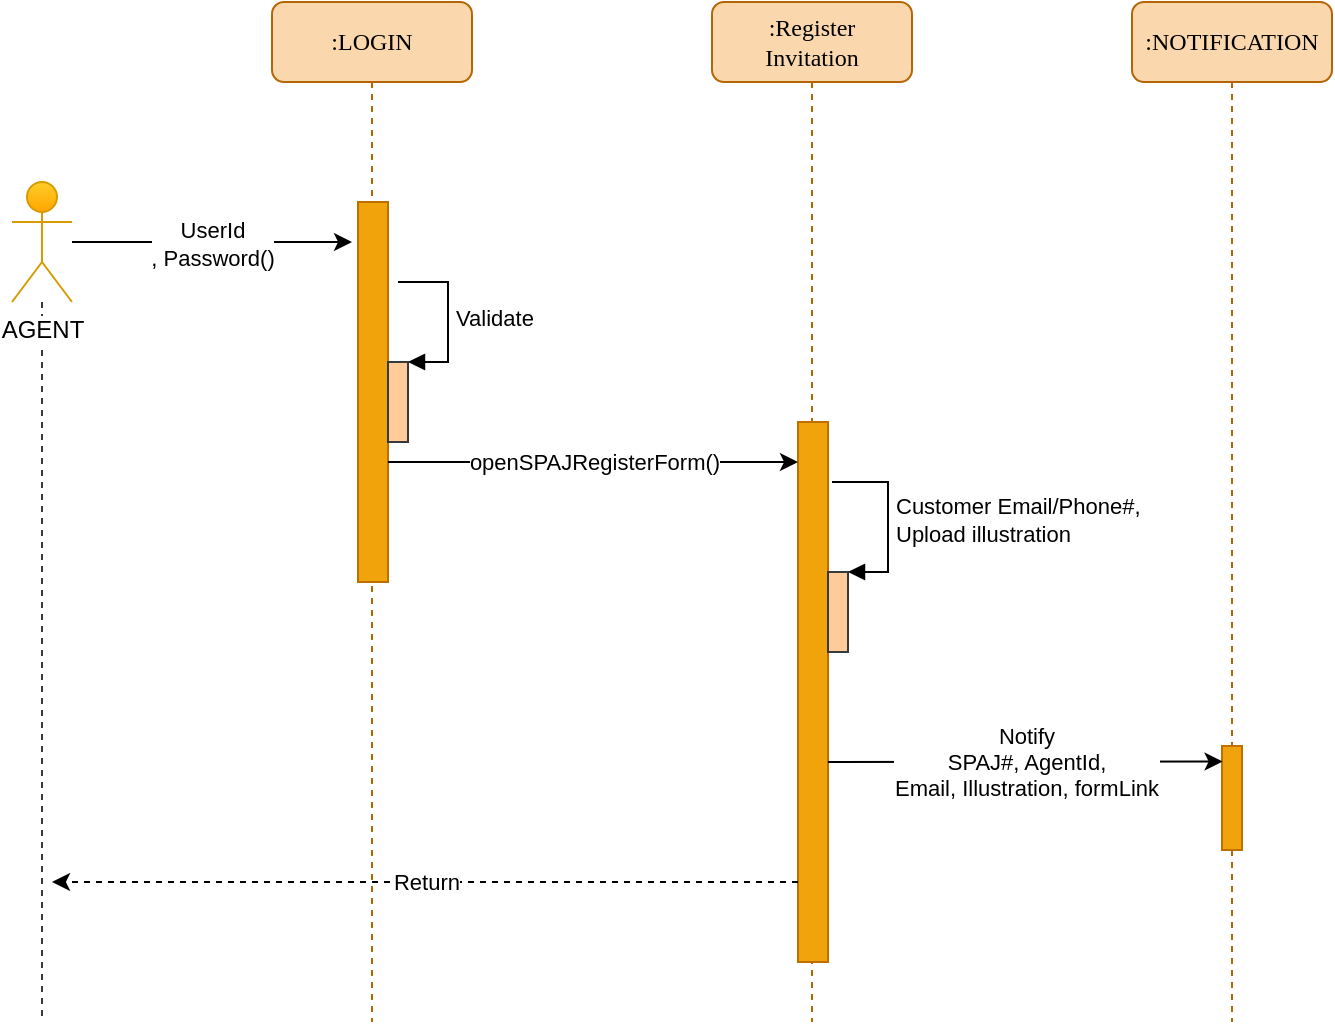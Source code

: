 <mxfile version="13.1.11" type="github" pages="5">
  <diagram name="REG_SPAJ" id="13e1069c-82ec-6db2-03f1-153e76fe0fe0">
    <mxGraphModel dx="782" dy="404" grid="1" gridSize="10" guides="1" tooltips="1" connect="1" arrows="1" fold="1" page="1" pageScale="1" pageWidth="1100" pageHeight="850" background="#ffffff" math="0" shadow="0">
      <root>
        <mxCell id="0" />
        <mxCell id="1" parent="0" />
        <mxCell id="7baba1c4bc27f4b0-2" value="&lt;div&gt;:Register&lt;/div&gt;&lt;div&gt;Invitation&lt;br&gt;&lt;/div&gt;" style="shape=umlLifeline;perimeter=lifelinePerimeter;whiteSpace=wrap;html=1;container=1;collapsible=0;recursiveResize=0;outlineConnect=0;rounded=1;shadow=0;comic=0;labelBackgroundColor=none;strokeWidth=1;fontFamily=Verdana;fontSize=12;align=center;fillColor=#fad7ac;strokeColor=#b46504;" parent="1" vertex="1">
          <mxGeometry x="480" y="100" width="100" height="510" as="geometry" />
        </mxCell>
        <mxCell id="p4iOBF_PORQU9EkBIIjE-11" value="" style="html=1;points=[];perimeter=orthogonalPerimeter;rounded=0;shadow=0;comic=0;labelBackgroundColor=none;strokeWidth=1;fontFamily=Verdana;fontSize=12;align=center;fillColor=#f0a30a;strokeColor=#BD7000;fontColor=#ffffff;" parent="7baba1c4bc27f4b0-2" vertex="1">
          <mxGeometry x="43" y="210" width="15" height="270" as="geometry" />
        </mxCell>
        <mxCell id="6RbhNzcq1OYKgwnGAaoQ-3" value="" style="html=1;points=[];perimeter=orthogonalPerimeter;fillColor=#ffcc99;strokeColor=#36393d;" parent="7baba1c4bc27f4b0-2" vertex="1">
          <mxGeometry x="58" y="285" width="10" height="40" as="geometry" />
        </mxCell>
        <mxCell id="6RbhNzcq1OYKgwnGAaoQ-4" value="&lt;div&gt;Customer Email/Phone#,&lt;/div&gt;&lt;div&gt;Upload illustration&lt;br&gt;&lt;/div&gt;" style="edgeStyle=orthogonalEdgeStyle;html=1;align=left;spacingLeft=2;endArrow=block;rounded=0;entryX=1;entryY=0;" parent="7baba1c4bc27f4b0-2" target="6RbhNzcq1OYKgwnGAaoQ-3" edge="1">
          <mxGeometry relative="1" as="geometry">
            <mxPoint x="60" y="240" as="sourcePoint" />
            <Array as="points">
              <mxPoint x="63" y="240" />
              <mxPoint x="88" y="240" />
              <mxPoint x="88" y="285" />
            </Array>
          </mxGeometry>
        </mxCell>
        <mxCell id="7baba1c4bc27f4b0-3" value=":NOTIFICATION" style="shape=umlLifeline;perimeter=lifelinePerimeter;whiteSpace=wrap;html=1;container=1;collapsible=0;recursiveResize=0;outlineConnect=0;rounded=1;shadow=0;comic=0;labelBackgroundColor=none;strokeWidth=1;fontFamily=Verdana;fontSize=12;align=center;fillColor=#fad7ac;strokeColor=#b46504;" parent="1" vertex="1">
          <mxGeometry x="690" y="100" width="100" height="510" as="geometry" />
        </mxCell>
        <mxCell id="p4iOBF_PORQU9EkBIIjE-16" value="" style="html=1;points=[];perimeter=orthogonalPerimeter;rounded=0;shadow=0;comic=0;labelBackgroundColor=none;strokeWidth=1;fontFamily=Verdana;fontSize=12;align=center;fillColor=#f0a30a;strokeColor=#BD7000;fontColor=#ffffff;" parent="7baba1c4bc27f4b0-3" vertex="1">
          <mxGeometry x="45" y="372" width="10" height="52" as="geometry" />
        </mxCell>
        <mxCell id="7baba1c4bc27f4b0-8" value=":LOGIN" style="shape=umlLifeline;perimeter=lifelinePerimeter;whiteSpace=wrap;html=1;container=1;collapsible=0;recursiveResize=0;outlineConnect=0;rounded=1;shadow=0;comic=0;labelBackgroundColor=none;strokeWidth=1;fontFamily=Verdana;fontSize=12;align=center;fillColor=#fad7ac;strokeColor=#b46504;" parent="1" vertex="1">
          <mxGeometry x="260" y="100" width="100" height="510" as="geometry" />
        </mxCell>
        <mxCell id="7baba1c4bc27f4b0-9" value="" style="html=1;points=[];perimeter=orthogonalPerimeter;rounded=0;shadow=0;comic=0;labelBackgroundColor=none;strokeWidth=1;fontFamily=Verdana;fontSize=12;align=center;fillColor=#f0a30a;strokeColor=#BD7000;fontColor=#ffffff;" parent="7baba1c4bc27f4b0-8" vertex="1">
          <mxGeometry x="43" y="100" width="15" height="190" as="geometry" />
        </mxCell>
        <mxCell id="6RbhNzcq1OYKgwnGAaoQ-5" value="" style="html=1;points=[];perimeter=orthogonalPerimeter;fillColor=#ffcc99;strokeColor=#36393d;" parent="7baba1c4bc27f4b0-8" vertex="1">
          <mxGeometry x="58" y="180" width="10" height="40" as="geometry" />
        </mxCell>
        <mxCell id="6RbhNzcq1OYKgwnGAaoQ-6" value="Validate" style="edgeStyle=orthogonalEdgeStyle;html=1;align=left;spacingLeft=2;endArrow=block;rounded=0;entryX=1;entryY=0;" parent="7baba1c4bc27f4b0-8" target="6RbhNzcq1OYKgwnGAaoQ-5" edge="1">
          <mxGeometry relative="1" as="geometry">
            <mxPoint x="63" y="140" as="sourcePoint" />
            <Array as="points">
              <mxPoint x="88" y="140" />
            </Array>
          </mxGeometry>
        </mxCell>
        <mxCell id="p4iOBF_PORQU9EkBIIjE-3" value="&lt;div&gt;UserId&lt;/div&gt;&lt;div&gt;, Password()&lt;/div&gt;" style="edgeStyle=orthogonalEdgeStyle;rounded=0;orthogonalLoop=1;jettySize=auto;html=1;" parent="1" source="p4iOBF_PORQU9EkBIIjE-1" edge="1">
          <mxGeometry relative="1" as="geometry">
            <mxPoint x="300" y="220" as="targetPoint" />
          </mxGeometry>
        </mxCell>
        <mxCell id="XKrE97l7b6FqeRw9MG-Z-1" style="edgeStyle=orthogonalEdgeStyle;rounded=0;orthogonalLoop=1;jettySize=auto;html=1;strokeColor=#36393d;endArrow=none;endFill=0;startArrow=none;startFill=0;dashed=1;fillColor=#ffcc99;" parent="1" source="p4iOBF_PORQU9EkBIIjE-1" edge="1">
          <mxGeometry relative="1" as="geometry">
            <mxPoint x="145" y="610" as="targetPoint" />
          </mxGeometry>
        </mxCell>
        <mxCell id="p4iOBF_PORQU9EkBIIjE-1" value="AGENT" style="shape=umlActor;verticalLabelPosition=bottom;labelBackgroundColor=#ffffff;verticalAlign=top;html=1;outlineConnect=0;fillColor=#ffcd28;strokeColor=#d79b00;gradientColor=#ffa500;" parent="1" vertex="1">
          <mxGeometry x="130" y="190" width="30" height="60" as="geometry" />
        </mxCell>
        <mxCell id="p4iOBF_PORQU9EkBIIjE-12" value="openSPAJRegisterForm()" style="edgeStyle=orthogonalEdgeStyle;rounded=0;orthogonalLoop=1;jettySize=auto;html=1;" parent="1" source="7baba1c4bc27f4b0-9" target="p4iOBF_PORQU9EkBIIjE-11" edge="1">
          <mxGeometry relative="1" as="geometry">
            <Array as="points">
              <mxPoint x="480" y="330" />
              <mxPoint x="480" y="330" />
            </Array>
          </mxGeometry>
        </mxCell>
        <mxCell id="p4iOBF_PORQU9EkBIIjE-17" value="&lt;div&gt;Notify&lt;/div&gt;&lt;div&gt;SPAJ#, AgentId, &lt;br&gt;&lt;/div&gt;&lt;div&gt;Email, Illustration, formLink&lt;br&gt;&lt;/div&gt;" style="edgeStyle=elbowEdgeStyle;rounded=0;orthogonalLoop=1;jettySize=auto;html=1;entryX=0.029;entryY=0.149;entryDx=0;entryDy=0;entryPerimeter=0;" parent="1" source="p4iOBF_PORQU9EkBIIjE-11" target="p4iOBF_PORQU9EkBIIjE-16" edge="1">
          <mxGeometry relative="1" as="geometry">
            <Array as="points">
              <mxPoint x="540" y="480" />
              <mxPoint x="560" y="480" />
            </Array>
          </mxGeometry>
        </mxCell>
        <mxCell id="XKrE97l7b6FqeRw9MG-Z-5" value="Return" style="edgeStyle=elbowEdgeStyle;rounded=0;orthogonalLoop=1;jettySize=auto;html=1;dashed=1;" parent="1" source="p4iOBF_PORQU9EkBIIjE-11" edge="1">
          <mxGeometry relative="1" as="geometry">
            <Array as="points">
              <mxPoint x="510" y="540" />
              <mxPoint x="540" y="480" />
              <mxPoint x="560" y="480" />
            </Array>
            <mxPoint x="538" y="480" as="sourcePoint" />
            <mxPoint x="150" y="540" as="targetPoint" />
          </mxGeometry>
        </mxCell>
      </root>
    </mxGraphModel>
  </diagram>
  <diagram name="FORM_FILL" id="ZUSo_tYz1-H3Pd76nH2e">
    <mxGraphModel dx="782" dy="404" grid="1" gridSize="10" guides="1" tooltips="1" connect="1" arrows="1" fold="1" page="1" pageScale="1" pageWidth="1100" pageHeight="850" background="#ffffff" math="0" shadow="0">
      <root>
        <mxCell id="34XvzV34zaWwnX6Qg1qv-0" />
        <mxCell id="34XvzV34zaWwnX6Qg1qv-1" parent="34XvzV34zaWwnX6Qg1qv-0" />
        <mxCell id="TpwDVJLlCeHOMeEjPjHi-5" value="Loop Identity" style="shape=umlFrame;whiteSpace=wrap;html=1;fillColor=#dae8fc;strokeColor=#6c8ebf;shadow=0;comic=0;swimlaneFillColor=#D5E8D4;" vertex="1" parent="34XvzV34zaWwnX6Qg1qv-1">
          <mxGeometry x="180" y="494" width="400" height="156" as="geometry" />
        </mxCell>
        <mxCell id="34XvzV34zaWwnX6Qg1qv-2" value="FILL SPAJ" style="shape=umlLifeline;perimeter=lifelinePerimeter;whiteSpace=wrap;html=1;container=1;collapsible=0;recursiveResize=0;outlineConnect=0;rounded=1;shadow=0;comic=0;labelBackgroundColor=none;strokeWidth=1;fontFamily=Verdana;fontSize=12;align=center;fillColor=#ffcc99;strokeColor=#36393d;" parent="34XvzV34zaWwnX6Qg1qv-1" vertex="1">
          <mxGeometry x="240" y="110" width="130" height="960" as="geometry" />
        </mxCell>
        <mxCell id="34XvzV34zaWwnX6Qg1qv-3" value="" style="html=1;points=[];perimeter=orthogonalPerimeter;rounded=0;shadow=0;comic=0;labelBackgroundColor=none;strokeWidth=1;fontFamily=Verdana;fontSize=12;align=center;fillColor=#f0a30a;strokeColor=#BD7000;fontColor=#ffffff;" parent="34XvzV34zaWwnX6Qg1qv-2" vertex="1">
          <mxGeometry x="57" y="55" width="15" height="875" as="geometry" />
        </mxCell>
        <mxCell id="Yct9ikVkDQhymuxmqOAk-6" value="" style="html=1;points=[];perimeter=orthogonalPerimeter;fillColor=#ffcc99;strokeColor=#36393d;" parent="34XvzV34zaWwnX6Qg1qv-2" vertex="1">
          <mxGeometry x="65" y="297" width="16" height="31" as="geometry" />
        </mxCell>
        <mxCell id="Yct9ikVkDQhymuxmqOAk-7" value="&lt;div&gt;FILL SPAJ FORM&lt;/div&gt;&lt;div&gt;&lt;br&gt;&lt;/div&gt;" style="edgeStyle=orthogonalEdgeStyle;html=1;align=left;spacingLeft=2;endArrow=block;rounded=0;entryX=1;entryY=0;" parent="34XvzV34zaWwnX6Qg1qv-2" target="Yct9ikVkDQhymuxmqOAk-6" edge="1">
          <mxGeometry relative="1" as="geometry">
            <mxPoint x="73" y="268" as="sourcePoint" />
            <Array as="points">
              <mxPoint x="73" y="268" />
              <mxPoint x="130" y="268" />
              <mxPoint x="130" y="297" />
            </Array>
          </mxGeometry>
        </mxCell>
        <mxCell id="P-fuDSxvps38Yb6KJF_F-21" value="Saving SPAJ" style="shape=umlFrame;whiteSpace=wrap;html=1;" parent="34XvzV34zaWwnX6Qg1qv-1" vertex="1">
          <mxGeometry x="130" y="453" width="480" height="517" as="geometry" />
        </mxCell>
        <mxCell id="P-fuDSxvps38Yb6KJF_F-0" value="SPAJ DATA" style="shape=umlLifeline;perimeter=lifelinePerimeter;whiteSpace=wrap;html=1;container=1;collapsible=0;recursiveResize=0;outlineConnect=0;rounded=1;shadow=0;comic=0;labelBackgroundColor=none;strokeWidth=1;fontFamily=Verdana;fontSize=12;align=center;fillColor=#ffcc99;strokeColor=#36393d;" parent="34XvzV34zaWwnX6Qg1qv-1" vertex="1">
          <mxGeometry x="440" y="110" width="166" height="950" as="geometry" />
        </mxCell>
        <mxCell id="P-fuDSxvps38Yb6KJF_F-1" value="" style="html=1;points=[];perimeter=orthogonalPerimeter;rounded=0;shadow=0;comic=0;labelBackgroundColor=none;strokeWidth=1;fontFamily=Verdana;fontSize=12;align=center;fillColor=#f0a30a;strokeColor=#BD7000;fontColor=#ffffff;" parent="P-fuDSxvps38Yb6KJF_F-0" vertex="1">
          <mxGeometry x="75.5" y="83" width="15" height="40" as="geometry" />
        </mxCell>
        <mxCell id="JrqKGCh1Ek70zQKyslGP-3" value="[ELSE SAVE DRAFT" style="text;html=1;strokeColor=none;fillColor=none;align=left;verticalAlign=middle;whiteSpace=wrap;rounded=0;" parent="P-fuDSxvps38Yb6KJF_F-0" vertex="1">
          <mxGeometry x="-126.5" y="690" width="149" height="20" as="geometry" />
        </mxCell>
        <mxCell id="JrqKGCh1Ek70zQKyslGP-5" value="Save SPAJ" style="edgeStyle=none;rounded=0;orthogonalLoop=1;jettySize=auto;html=1;startArrow=none;startFill=0;endArrow=classic;endFill=1;strokeColor=#000000;" parent="P-fuDSxvps38Yb6KJF_F-0" edge="1">
          <mxGeometry relative="1" as="geometry">
            <Array as="points" />
            <mxPoint x="-125.5" y="730" as="sourcePoint" />
            <mxPoint x="75.5" y="730" as="targetPoint" />
          </mxGeometry>
        </mxCell>
        <mxCell id="JrqKGCh1Ek70zQKyslGP-7" value="Return" style="edgeStyle=orthogonalEdgeStyle;rounded=0;orthogonalLoop=1;jettySize=auto;html=1;dashed=1;startArrow=none;startFill=0;endArrow=classic;endFill=1;strokeColor=#000000;" parent="P-fuDSxvps38Yb6KJF_F-0" edge="1">
          <mxGeometry relative="1" as="geometry">
            <mxPoint x="73.07" y="769.46" as="sourcePoint" />
            <mxPoint x="-132.5" y="769" as="targetPoint" />
            <Array as="points">
              <mxPoint x="22.07" y="769.46" />
            </Array>
          </mxGeometry>
        </mxCell>
        <mxCell id="JrqKGCh1Ek70zQKyslGP-4" value="" style="html=1;points=[];perimeter=orthogonalPerimeter;rounded=0;shadow=0;comic=0;labelBackgroundColor=none;strokeWidth=1;fontFamily=Verdana;fontSize=12;align=center;fillColor=#f0a30a;strokeColor=#BD7000;fontColor=#ffffff;" parent="P-fuDSxvps38Yb6KJF_F-0" vertex="1">
          <mxGeometry x="75.5" y="719" width="15" height="50" as="geometry" />
        </mxCell>
        <mxCell id="P-fuDSxvps38Yb6KJF_F-29" value="Save SPAJ" style="edgeStyle=none;rounded=0;orthogonalLoop=1;jettySize=auto;html=1;startArrow=none;startFill=0;endArrow=classic;endFill=1;strokeColor=#000000;" parent="P-fuDSxvps38Yb6KJF_F-0" edge="1">
          <mxGeometry relative="1" as="geometry">
            <Array as="points" />
            <mxPoint x="-125.5" y="487" as="sourcePoint" />
            <mxPoint x="75.5" y="487" as="targetPoint" />
          </mxGeometry>
        </mxCell>
        <mxCell id="JrqKGCh1Ek70zQKyslGP-1" value="Return" style="edgeStyle=orthogonalEdgeStyle;rounded=0;orthogonalLoop=1;jettySize=auto;html=1;dashed=1;startArrow=none;startFill=0;endArrow=classic;endFill=1;strokeColor=#000000;exitX=0.093;exitY=0.912;exitDx=0;exitDy=0;exitPerimeter=0;" parent="P-fuDSxvps38Yb6KJF_F-0" edge="1" source="P-fuDSxvps38Yb6KJF_F-28">
          <mxGeometry relative="1" as="geometry">
            <mxPoint x="73.07" y="521.46" as="sourcePoint" />
            <mxPoint x="-130" y="521" as="targetPoint" />
            <Array as="points">
              <mxPoint x="22" y="522" />
            </Array>
          </mxGeometry>
        </mxCell>
        <mxCell id="P-fuDSxvps38Yb6KJF_F-28" value="" style="html=1;points=[];perimeter=orthogonalPerimeter;rounded=0;shadow=0;comic=0;labelBackgroundColor=none;strokeWidth=1;fontFamily=Verdana;fontSize=12;align=center;fillColor=#f0a30a;strokeColor=#BD7000;fontColor=#ffffff;" parent="P-fuDSxvps38Yb6KJF_F-0" vertex="1">
          <mxGeometry x="75.5" y="476" width="15" height="50" as="geometry" />
        </mxCell>
        <mxCell id="Bu0KxiiGTXGdS0ix3F2p-6" value="Save Draft" style="edgeStyle=orthogonalEdgeStyle;html=1;align=left;spacingLeft=2;endArrow=block;rounded=0;" edge="1" parent="P-fuDSxvps38Yb6KJF_F-0" source="JrqKGCh1Ek70zQKyslGP-4" target="JrqKGCh1Ek70zQKyslGP-4">
          <mxGeometry relative="1" as="geometry">
            <mxPoint x="289" y="740" as="sourcePoint" />
            <Array as="points">
              <mxPoint x="110" y="730" />
              <mxPoint x="110" y="760" />
            </Array>
            <mxPoint x="289" y="760" as="targetPoint" />
          </mxGeometry>
        </mxCell>
        <mxCell id="34XvzV34zaWwnX6Qg1qv-10" value="openFormLink()" style="edgeStyle=orthogonalEdgeStyle;rounded=0;orthogonalLoop=1;jettySize=auto;html=1;exitX=1.1;exitY=0.042;exitDx=0;exitDy=0;exitPerimeter=0;" parent="34XvzV34zaWwnX6Qg1qv-1" edge="1">
          <mxGeometry relative="1" as="geometry">
            <mxPoint x="300" y="173" as="targetPoint" />
            <mxPoint x="70.0" y="184.5" as="sourcePoint" />
            <Array as="points">
              <mxPoint x="70" y="173" />
            </Array>
          </mxGeometry>
        </mxCell>
        <mxCell id="__p8f2sT7H5Wwx9RNx_r-0" value="Customer" style="shape=umlLifeline;participant=umlActor;perimeter=lifelinePerimeter;whiteSpace=wrap;html=1;container=1;collapsible=0;recursiveResize=0;verticalAlign=top;spacingTop=36;labelBackgroundColor=#ffffff;outlineConnect=0;fillColor=#ffcd28;strokeColor=#d79b00;gradientColor=#ffa500;" parent="34XvzV34zaWwnX6Qg1qv-1" vertex="1">
          <mxGeometry x="37" y="160" width="30" height="900" as="geometry" />
        </mxCell>
        <mxCell id="K-Zi6zfFVvJOgH8rUau1-10" value="NOTIFICATION" style="shape=umlLifeline;perimeter=lifelinePerimeter;whiteSpace=wrap;html=1;container=1;collapsible=0;recursiveResize=0;outlineConnect=0;rounded=1;shadow=0;comic=0;labelBackgroundColor=none;strokeWidth=1;fontFamily=Verdana;fontSize=12;align=center;fillColor=#ffcc99;strokeColor=#36393d;" parent="34XvzV34zaWwnX6Qg1qv-1" vertex="1">
          <mxGeometry x="660" y="109" width="100" height="951" as="geometry" />
        </mxCell>
        <mxCell id="K-Zi6zfFVvJOgH8rUau1-28" value="" style="html=1;points=[];perimeter=orthogonalPerimeter;rounded=0;shadow=0;comic=0;labelBackgroundColor=none;strokeWidth=1;fontFamily=Verdana;fontSize=12;align=center;fillColor=#f0a30a;strokeColor=#BD7000;fontColor=#ffffff;" parent="K-Zi6zfFVvJOgH8rUau1-10" vertex="1">
          <mxGeometry x="42.5" y="620" width="15" height="49" as="geometry" />
        </mxCell>
        <mxCell id="JrqKGCh1Ek70zQKyslGP-9" value="" style="html=1;points=[];perimeter=orthogonalPerimeter;rounded=0;shadow=0;comic=0;labelBackgroundColor=none;strokeWidth=1;fontFamily=Verdana;fontSize=12;align=center;fillColor=#f0a30a;strokeColor=#BD7000;fontColor=#ffffff;" parent="K-Zi6zfFVvJOgH8rUau1-10" vertex="1">
          <mxGeometry x="42.5" y="801" width="15" height="39" as="geometry" />
        </mxCell>
        <mxCell id="cqkEMLhygJxoxr0-Wib4-16" value="" style="html=1;points=[];perimeter=orthogonalPerimeter;rounded=0;shadow=0;comic=0;labelBackgroundColor=none;strokeWidth=1;fontFamily=Verdana;fontSize=12;align=center;fillColor=#f0a30a;strokeColor=#BD7000;fontColor=#ffffff;" vertex="1" parent="K-Zi6zfFVvJOgH8rUau1-10">
          <mxGeometry x="42.5" y="488" width="15" height="32" as="geometry" />
        </mxCell>
        <mxCell id="P-fuDSxvps38Yb6KJF_F-5" value="getExistingData()" style="edgeStyle=orthogonalEdgeStyle;rounded=0;orthogonalLoop=1;jettySize=auto;html=1;exitX=1.1;exitY=0.042;exitDx=0;exitDy=0;exitPerimeter=0;" parent="34XvzV34zaWwnX6Qg1qv-1" edge="1">
          <mxGeometry relative="1" as="geometry">
            <mxPoint x="510" y="193" as="targetPoint" />
            <mxPoint x="310" y="193.16" as="sourcePoint" />
            <Array as="points">
              <mxPoint x="310" y="193" />
            </Array>
          </mxGeometry>
        </mxCell>
        <mxCell id="P-fuDSxvps38Yb6KJF_F-6" value="existing data" style="edgeStyle=orthogonalEdgeStyle;rounded=0;orthogonalLoop=1;jettySize=auto;html=1;dashed=1;startArrow=none;startFill=0;endArrow=classic;endFill=1;strokeColor=#000000;exitX=-0.056;exitY=0.861;exitDx=0;exitDy=0;exitPerimeter=0;" parent="34XvzV34zaWwnX6Qg1qv-1" edge="1" source="P-fuDSxvps38Yb6KJF_F-1">
          <mxGeometry relative="1" as="geometry">
            <mxPoint x="510" y="228" as="sourcePoint" />
            <mxPoint x="303" y="228" as="targetPoint" />
            <Array as="points">
              <mxPoint x="521" y="227" />
            </Array>
          </mxGeometry>
        </mxCell>
        <mxCell id="P-fuDSxvps38Yb6KJF_F-13" value="alt" style="shape=umlFrame;whiteSpace=wrap;html=1;" parent="34XvzV34zaWwnX6Qg1qv-1" vertex="1">
          <mxGeometry x="266" y="243" width="300" height="120" as="geometry" />
        </mxCell>
        <mxCell id="P-fuDSxvps38Yb6KJF_F-18" value="" style="html=1;points=[];perimeter=orthogonalPerimeter;fillColor=#ffcc99;strokeColor=#36393d;" parent="34XvzV34zaWwnX6Qg1qv-1" vertex="1">
          <mxGeometry x="300" y="318" width="16" height="34" as="geometry" />
        </mxCell>
        <mxCell id="P-fuDSxvps38Yb6KJF_F-19" value="&lt;div&gt;FILL FORM&lt;/div&gt;&lt;div&gt;Wiith Existing Data&lt;br&gt;&lt;/div&gt;" style="edgeStyle=orthogonalEdgeStyle;html=1;align=left;spacingLeft=2;endArrow=block;rounded=0;entryX=1;entryY=0;" parent="34XvzV34zaWwnX6Qg1qv-1" target="P-fuDSxvps38Yb6KJF_F-18" edge="1">
          <mxGeometry relative="1" as="geometry">
            <mxPoint x="308" y="288" as="sourcePoint" />
            <Array as="points">
              <mxPoint x="308" y="288" />
              <mxPoint x="365" y="288" />
              <mxPoint x="365" y="318" />
            </Array>
          </mxGeometry>
        </mxCell>
        <mxCell id="P-fuDSxvps38Yb6KJF_F-22" value="[ExistingData != null]" style="text;html=1;strokeColor=none;fillColor=none;align=left;verticalAlign=middle;whiteSpace=wrap;rounded=0;" parent="34XvzV34zaWwnX6Qg1qv-1" vertex="1">
          <mxGeometry x="338" y="255" width="149" height="20" as="geometry" />
        </mxCell>
        <mxCell id="P-fuDSxvps38Yb6KJF_F-31" value="" style="html=1;points=[];perimeter=orthogonalPerimeter;fillColor=#ffcc99;strokeColor=#36393d;" parent="34XvzV34zaWwnX6Qg1qv-1" vertex="1">
          <mxGeometry x="305" y="407" width="16" height="31" as="geometry" />
        </mxCell>
        <mxCell id="P-fuDSxvps38Yb6KJF_F-32" value="&lt;div&gt;FILL SPAJ FORM&lt;/div&gt;&lt;div&gt;&lt;br&gt;&lt;/div&gt;" style="edgeStyle=orthogonalEdgeStyle;html=1;align=left;spacingLeft=2;endArrow=block;rounded=0;entryX=1;entryY=0;" parent="34XvzV34zaWwnX6Qg1qv-1" target="P-fuDSxvps38Yb6KJF_F-31" edge="1">
          <mxGeometry relative="1" as="geometry">
            <mxPoint x="313" y="378" as="sourcePoint" />
            <Array as="points">
              <mxPoint x="313" y="378" />
              <mxPoint x="370" y="378" />
              <mxPoint x="370" y="407" />
            </Array>
          </mxGeometry>
        </mxCell>
        <mxCell id="P-fuDSxvps38Yb6KJF_F-33" value="" style="html=1;points=[];perimeter=orthogonalPerimeter;fillColor=#ffcc99;strokeColor=#36393d;" parent="34XvzV34zaWwnX6Qg1qv-1" vertex="1">
          <mxGeometry x="305" y="703" width="16" height="42" as="geometry" />
        </mxCell>
        <mxCell id="P-fuDSxvps38Yb6KJF_F-34" value="Generate VA" style="edgeStyle=orthogonalEdgeStyle;html=1;align=left;spacingLeft=2;endArrow=block;rounded=0;entryX=0.961;entryY=0.107;entryDx=0;entryDy=0;entryPerimeter=0;" parent="34XvzV34zaWwnX6Qg1qv-1" target="P-fuDSxvps38Yb6KJF_F-33" edge="1">
          <mxGeometry relative="1" as="geometry">
            <mxPoint x="313" y="679" as="sourcePoint" />
            <Array as="points">
              <mxPoint x="370" y="679" />
              <mxPoint x="370" y="708" />
            </Array>
          </mxGeometry>
        </mxCell>
        <mxCell id="JrqKGCh1Ek70zQKyslGP-0" value="Notify VA" style="edgeStyle=none;rounded=0;orthogonalLoop=1;jettySize=auto;html=1;startArrow=none;startFill=0;endArrow=classic;endFill=1;strokeColor=#000000;entryX=-0.033;entryY=0;entryDx=0;entryDy=0;entryPerimeter=0;" parent="34XvzV34zaWwnX6Qg1qv-1" edge="1">
          <mxGeometry relative="1" as="geometry">
            <Array as="points" />
            <mxPoint x="321" y="737" as="sourcePoint" />
            <mxPoint x="702.005" y="737" as="targetPoint" />
          </mxGeometry>
        </mxCell>
        <mxCell id="P-fuDSxvps38Yb6KJF_F-17" value="[Save &amp;amp; Submit]" style="text;html=1;strokeColor=none;fillColor=none;align=left;verticalAlign=middle;whiteSpace=wrap;rounded=0;" parent="34XvzV34zaWwnX6Qg1qv-1" vertex="1">
          <mxGeometry x="315" y="463" width="159" height="20" as="geometry" />
        </mxCell>
        <mxCell id="JrqKGCh1Ek70zQKyslGP-2" value="Return" style="edgeStyle=orthogonalEdgeStyle;rounded=0;orthogonalLoop=1;jettySize=auto;html=1;dashed=1;startArrow=none;startFill=0;endArrow=classic;endFill=1;strokeColor=#000000;" parent="34XvzV34zaWwnX6Qg1qv-1" edge="1">
          <mxGeometry relative="1" as="geometry">
            <mxPoint x="705.57" y="769.46" as="sourcePoint" />
            <mxPoint x="310" y="770" as="targetPoint" />
            <Array as="points">
              <mxPoint x="310" y="770" />
            </Array>
          </mxGeometry>
        </mxCell>
        <mxCell id="JrqKGCh1Ek70zQKyslGP-8" value="Notify Form Link" style="edgeStyle=none;rounded=0;orthogonalLoop=1;jettySize=auto;html=1;startArrow=none;startFill=0;endArrow=classic;endFill=1;strokeColor=#000000;entryX=-0.033;entryY=0;entryDx=0;entryDy=0;entryPerimeter=0;" parent="34XvzV34zaWwnX6Qg1qv-1" target="JrqKGCh1Ek70zQKyslGP-9" edge="1">
          <mxGeometry relative="1" as="geometry">
            <Array as="points" />
            <mxPoint x="310" y="910" as="sourcePoint" />
            <mxPoint x="701.5" y="950" as="targetPoint" />
          </mxGeometry>
        </mxCell>
        <mxCell id="JrqKGCh1Ek70zQKyslGP-10" value="Return" style="edgeStyle=orthogonalEdgeStyle;rounded=0;orthogonalLoop=1;jettySize=auto;html=1;dashed=1;startArrow=none;startFill=0;endArrow=classic;endFill=1;strokeColor=#000000;entryX=0.147;entryY=0.501;entryDx=0;entryDy=0;entryPerimeter=0;" parent="34XvzV34zaWwnX6Qg1qv-1" edge="1">
          <mxGeometry relative="1" as="geometry">
            <mxPoint x="700.47" y="944.06" as="sourcePoint" />
            <mxPoint x="305.0" y="944.0" as="targetPoint" />
            <Array as="points">
              <mxPoint x="410" y="944" />
              <mxPoint x="410" y="944" />
            </Array>
          </mxGeometry>
        </mxCell>
        <mxCell id="JrqKGCh1Ek70zQKyslGP-11" value="Return" style="edgeStyle=orthogonalEdgeStyle;rounded=0;orthogonalLoop=1;jettySize=auto;html=1;dashed=1;startArrow=none;startFill=0;endArrow=classic;endFill=1;strokeColor=#000000;" parent="34XvzV34zaWwnX6Qg1qv-1" edge="1">
          <mxGeometry relative="1" as="geometry">
            <mxPoint x="300.0" y="1008.06" as="sourcePoint" />
            <mxPoint x="45.0" y="1008" as="targetPoint" />
            <Array as="points">
              <mxPoint x="125" y="1008" />
              <mxPoint x="125" y="1008" />
            </Array>
          </mxGeometry>
        </mxCell>
        <mxCell id="cqkEMLhygJxoxr0-Wib4-2" value="DIGITAL IDENTITY" style="shape=umlLifeline;perimeter=lifelinePerimeter;whiteSpace=wrap;html=1;container=1;collapsible=0;recursiveResize=0;outlineConnect=0;rounded=1;shadow=0;comic=0;labelBackgroundColor=none;strokeWidth=1;fontFamily=Verdana;fontSize=12;align=center;fillColor=#ffcc99;strokeColor=#36393d;" vertex="1" parent="34XvzV34zaWwnX6Qg1qv-1">
          <mxGeometry x="830" y="110" width="100" height="951" as="geometry" />
        </mxCell>
        <mxCell id="cqkEMLhygJxoxr0-Wib4-5" value="" style="html=1;points=[];perimeter=orthogonalPerimeter;rounded=0;shadow=0;comic=0;labelBackgroundColor=none;strokeWidth=1;fontFamily=Verdana;fontSize=12;align=center;fillColor=#f0a30a;strokeColor=#BD7000;fontColor=#ffffff;" vertex="1" parent="cqkEMLhygJxoxr0-Wib4-2">
          <mxGeometry x="42.5" y="410" width="15" height="40" as="geometry" />
        </mxCell>
        <mxCell id="cqkEMLhygJxoxr0-Wib4-6" value="Validating Digital Identity" style="edgeStyle=orthogonalEdgeStyle;html=1;align=left;spacingLeft=2;endArrow=block;rounded=0;" edge="1" parent="34XvzV34zaWwnX6Qg1qv-1">
          <mxGeometry relative="1" as="geometry">
            <mxPoint x="888" y="524" as="sourcePoint" />
            <Array as="points">
              <mxPoint x="910" y="524" />
              <mxPoint x="910" y="550" />
              <mxPoint x="888" y="550" />
            </Array>
            <mxPoint x="888" y="550" as="targetPoint" />
          </mxGeometry>
        </mxCell>
        <mxCell id="cqkEMLhygJxoxr0-Wib4-1" value="Register/Validating Digital Identity" style="edgeStyle=none;rounded=0;orthogonalLoop=1;jettySize=auto;html=1;startArrow=none;startFill=0;endArrow=classic;endFill=1;strokeColor=#000000;" edge="1" parent="34XvzV34zaWwnX6Qg1qv-1" target="cqkEMLhygJxoxr0-Wib4-2">
          <mxGeometry relative="1" as="geometry">
            <Array as="points" />
            <mxPoint x="312" y="520" as="sourcePoint" />
            <mxPoint x="513" y="520" as="targetPoint" />
          </mxGeometry>
        </mxCell>
        <mxCell id="cqkEMLhygJxoxr0-Wib4-13" value="Registered and Validated" style="edgeStyle=none;rounded=0;orthogonalLoop=1;jettySize=auto;html=1;startArrow=none;startFill=0;endArrow=classic;endFill=1;strokeColor=#000000;dashed=1;" edge="1" parent="34XvzV34zaWwnX6Qg1qv-1" target="34XvzV34zaWwnX6Qg1qv-3">
          <mxGeometry relative="1" as="geometry">
            <Array as="points" />
            <mxPoint x="873" y="552" as="sourcePoint" />
            <mxPoint x="433" y="552" as="targetPoint" />
          </mxGeometry>
        </mxCell>
        <mxCell id="cqkEMLhygJxoxr0-Wib4-17" value="&lt;div&gt;Notify Next Identity &lt;br&gt;&lt;/div&gt;&lt;div&gt;Validation&lt;/div&gt;" style="edgeStyle=orthogonalEdgeStyle;rounded=0;jumpStyle=none;orthogonalLoop=1;jettySize=auto;html=1;" edge="1" parent="34XvzV34zaWwnX6Qg1qv-1" source="P-fuDSxvps38Yb6KJF_F-28">
          <mxGeometry relative="1" as="geometry">
            <mxPoint x="702" y="600" as="targetPoint" />
            <Array as="points">
              <mxPoint x="702" y="600" />
            </Array>
          </mxGeometry>
        </mxCell>
        <mxCell id="cqkEMLhygJxoxr0-Wib4-18" value="return" style="edgeStyle=orthogonalEdgeStyle;rounded=0;jumpStyle=none;orthogonalLoop=1;jettySize=auto;html=1;exitX=0.033;exitY=0.691;exitDx=0;exitDy=0;exitPerimeter=0;dashed=1;" edge="1" parent="34XvzV34zaWwnX6Qg1qv-1">
          <mxGeometry relative="1" as="geometry">
            <mxPoint x="702.995" y="623.112" as="sourcePoint" />
            <mxPoint x="533" y="624" as="targetPoint" />
            <Array as="points">
              <mxPoint x="700" y="623" />
            </Array>
          </mxGeometry>
        </mxCell>
        <mxCell id="Bu0KxiiGTXGdS0ix3F2p-0" value="&lt;div&gt;Notify by Email/&lt;/div&gt;&lt;div&gt;WA&lt;br&gt;&lt;/div&gt;" style="edgeStyle=orthogonalEdgeStyle;html=1;align=left;spacingLeft=2;endArrow=block;rounded=0;" edge="1" parent="34XvzV34zaWwnX6Qg1qv-1">
          <mxGeometry relative="1" as="geometry">
            <mxPoint x="720" y="740" as="sourcePoint" />
            <Array as="points">
              <mxPoint x="740" y="740" />
              <mxPoint x="740" y="760" />
            </Array>
            <mxPoint x="720" y="760" as="targetPoint" />
          </mxGeometry>
        </mxCell>
        <mxCell id="Bu0KxiiGTXGdS0ix3F2p-1" value="&lt;div&gt;Notify by Email/&lt;/div&gt;&lt;div&gt;WA&lt;br&gt;&lt;/div&gt;" style="edgeStyle=orthogonalEdgeStyle;html=1;align=left;spacingLeft=2;endArrow=block;rounded=0;" edge="1" parent="34XvzV34zaWwnX6Qg1qv-1">
          <mxGeometry relative="1" as="geometry">
            <mxPoint x="720" y="600" as="sourcePoint" />
            <Array as="points">
              <mxPoint x="740" y="600" />
              <mxPoint x="740" y="620" />
            </Array>
            <mxPoint x="720" y="620" as="targetPoint" />
          </mxGeometry>
        </mxCell>
        <mxCell id="Bu0KxiiGTXGdS0ix3F2p-4" value="&lt;div&gt;Notify by Email/&lt;/div&gt;&lt;div&gt;WA&lt;br&gt;&lt;/div&gt;" style="edgeStyle=orthogonalEdgeStyle;html=1;align=left;spacingLeft=2;endArrow=block;rounded=0;" edge="1" parent="34XvzV34zaWwnX6Qg1qv-1">
          <mxGeometry relative="1" as="geometry">
            <mxPoint x="719" y="920" as="sourcePoint" />
            <Array as="points">
              <mxPoint x="739" y="920" />
              <mxPoint x="739" y="940" />
            </Array>
            <mxPoint x="719" y="940" as="targetPoint" />
          </mxGeometry>
        </mxCell>
        <mxCell id="Bu0KxiiGTXGdS0ix3F2p-5" value="Load Data" style="edgeStyle=orthogonalEdgeStyle;html=1;align=left;spacingLeft=2;endArrow=block;rounded=0;entryX=1.222;entryY=0.688;entryDx=0;entryDy=0;entryPerimeter=0;" edge="1" parent="34XvzV34zaWwnX6Qg1qv-1" target="P-fuDSxvps38Yb6KJF_F-1">
          <mxGeometry relative="1" as="geometry">
            <mxPoint x="530" y="200" as="sourcePoint" />
            <Array as="points">
              <mxPoint x="560" y="200" />
              <mxPoint x="560" y="221" />
              <mxPoint x="534" y="221" />
            </Array>
            <mxPoint x="538" y="230.0" as="targetPoint" />
          </mxGeometry>
        </mxCell>
      </root>
    </mxGraphModel>
  </diagram>
  <diagram name="FORGOT_FORM_FILL_DRAFT" id="LPV-xi6fbyoAkEOt5cOo">
    <mxGraphModel dx="782" dy="404" grid="1" gridSize="10" guides="1" tooltips="1" connect="1" arrows="1" fold="1" page="1" pageScale="1" pageWidth="1100" pageHeight="850" background="#ffffff" math="0" shadow="0">
      <root>
        <mxCell id="8WxrCFCYr_adakvAWYX0-0" />
        <mxCell id="8WxrCFCYr_adakvAWYX0-1" parent="8WxrCFCYr_adakvAWYX0-0" />
        <mxCell id="8WxrCFCYr_adakvAWYX0-2" value="SPAJ DRAFT MODULE" style="shape=umlLifeline;perimeter=lifelinePerimeter;whiteSpace=wrap;html=1;container=1;collapsible=0;recursiveResize=0;outlineConnect=0;rounded=1;shadow=0;comic=0;labelBackgroundColor=none;strokeWidth=1;fontFamily=Verdana;fontSize=12;align=center;fillColor=#ffcc99;strokeColor=#36393d;" parent="8WxrCFCYr_adakvAWYX0-1" vertex="1">
          <mxGeometry x="240" y="110" width="130" height="470" as="geometry" />
        </mxCell>
        <mxCell id="8WxrCFCYr_adakvAWYX0-3" value="" style="html=1;points=[];perimeter=orthogonalPerimeter;rounded=0;shadow=0;comic=0;labelBackgroundColor=none;strokeWidth=1;fontFamily=Verdana;fontSize=12;align=center;fillColor=#f0a30a;strokeColor=#BD7000;fontColor=#ffffff;" parent="8WxrCFCYr_adakvAWYX0-2" vertex="1">
          <mxGeometry x="57" y="102" width="15" height="328" as="geometry" />
        </mxCell>
        <mxCell id="8WxrCFCYr_adakvAWYX0-4" value="" style="html=1;points=[];perimeter=orthogonalPerimeter;fillColor=#ffcc99;strokeColor=#36393d;" parent="8WxrCFCYr_adakvAWYX0-2" vertex="1">
          <mxGeometry x="65" y="180" width="16" height="50" as="geometry" />
        </mxCell>
        <mxCell id="8WxrCFCYr_adakvAWYX0-5" value="INPUT EMAIL/PHONE" style="edgeStyle=orthogonalEdgeStyle;html=1;align=left;spacingLeft=2;endArrow=block;rounded=0;entryX=1;entryY=0;" parent="8WxrCFCYr_adakvAWYX0-2" target="8WxrCFCYr_adakvAWYX0-4" edge="1">
          <mxGeometry relative="1" as="geometry">
            <mxPoint x="73" y="130" as="sourcePoint" />
            <Array as="points">
              <mxPoint x="130" y="130" />
              <mxPoint x="130" y="180" />
            </Array>
          </mxGeometry>
        </mxCell>
        <mxCell id="8WxrCFCYr_adakvAWYX0-6" value="" style="html=1;points=[];perimeter=orthogonalPerimeter;rounded=0;shadow=0;comic=0;labelBackgroundColor=none;strokeWidth=1;fontFamily=Verdana;fontSize=12;align=center;fillColor=#ffcc99;strokeColor=#36393d;" parent="8WxrCFCYr_adakvAWYX0-2" vertex="1">
          <mxGeometry x="65" y="275" width="15" height="70" as="geometry" />
        </mxCell>
        <mxCell id="8WxrCFCYr_adakvAWYX0-7" value="request Forgot Link" style="edgeStyle=orthogonalEdgeStyle;rounded=0;orthogonalLoop=1;jettySize=auto;html=1;exitX=1.1;exitY=0.042;exitDx=0;exitDy=0;exitPerimeter=0;" parent="8WxrCFCYr_adakvAWYX0-1" source="8WxrCFCYr_adakvAWYX0-8" edge="1">
          <mxGeometry relative="1" as="geometry">
            <mxPoint x="300" y="220" as="targetPoint" />
            <mxPoint x="70" y="234.941" as="sourcePoint" />
            <Array as="points">
              <mxPoint x="70" y="220" />
            </Array>
          </mxGeometry>
        </mxCell>
        <mxCell id="8WxrCFCYr_adakvAWYX0-8" value="Customer" style="shape=umlLifeline;participant=umlActor;perimeter=lifelinePerimeter;whiteSpace=wrap;html=1;container=1;collapsible=0;recursiveResize=0;verticalAlign=top;spacingTop=36;labelBackgroundColor=#ffffff;outlineConnect=0;fillColor=#ffcd28;strokeColor=#d79b00;gradientColor=#ffa500;" parent="8WxrCFCYr_adakvAWYX0-1" vertex="1">
          <mxGeometry x="37" y="200" width="30" height="380" as="geometry" />
        </mxCell>
        <mxCell id="8WxrCFCYr_adakvAWYX0-9" value="Return" style="edgeStyle=orthogonalEdgeStyle;rounded=0;orthogonalLoop=1;jettySize=auto;html=1;dashed=1;startArrow=none;startFill=0;endArrow=classic;endFill=1;strokeColor=#000000;" parent="8WxrCFCYr_adakvAWYX0-1" edge="1">
          <mxGeometry relative="1" as="geometry">
            <mxPoint x="295.93" y="530" as="sourcePoint" />
            <mxPoint x="50" y="530" as="targetPoint" />
            <Array as="points">
              <mxPoint x="295.93" y="530" />
              <mxPoint x="295.93" y="530" />
            </Array>
          </mxGeometry>
        </mxCell>
        <mxCell id="8WxrCFCYr_adakvAWYX0-10" value="NOTIFICATION" style="shape=umlLifeline;perimeter=lifelinePerimeter;whiteSpace=wrap;html=1;container=1;collapsible=0;recursiveResize=0;outlineConnect=0;rounded=1;shadow=0;comic=0;labelBackgroundColor=none;strokeWidth=1;fontFamily=Verdana;fontSize=12;align=center;fillColor=#ffcc99;strokeColor=#36393d;" parent="8WxrCFCYr_adakvAWYX0-1" vertex="1">
          <mxGeometry x="500" y="110" width="100" height="470" as="geometry" />
        </mxCell>
        <mxCell id="8WxrCFCYr_adakvAWYX0-11" value="" style="html=1;points=[];perimeter=orthogonalPerimeter;rounded=0;shadow=0;comic=0;labelBackgroundColor=none;strokeWidth=1;fontFamily=Verdana;fontSize=12;align=center;fillColor=#ffcc99;strokeColor=#36393d;" parent="8WxrCFCYr_adakvAWYX0-10" vertex="1">
          <mxGeometry x="42.5" y="340" width="15" height="70" as="geometry" />
        </mxCell>
        <mxCell id="8WxrCFCYr_adakvAWYX0-12" value="VALIDATE INPUT" style="edgeStyle=orthogonalEdgeStyle;html=1;align=left;spacingLeft=2;endArrow=block;rounded=0;entryX=1;entryY=0;" parent="8WxrCFCYr_adakvAWYX0-1" edge="1">
          <mxGeometry x="-0.289" y="-20" relative="1" as="geometry">
            <mxPoint x="320" y="371" as="sourcePoint" />
            <Array as="points">
              <mxPoint x="373" y="371" />
              <mxPoint x="373" y="421" />
            </Array>
            <mxPoint x="327" y="421.0" as="targetPoint" />
            <mxPoint x="27" y="19" as="offset" />
          </mxGeometry>
        </mxCell>
        <mxCell id="8WxrCFCYr_adakvAWYX0-13" value="&lt;div&gt;Notify FORM LINK&lt;/div&gt;&lt;div&gt;By Email/SMS&lt;br&gt;&lt;/div&gt;" style="edgeStyle=none;rounded=0;orthogonalLoop=1;jettySize=auto;html=1;startArrow=none;startFill=0;endArrow=classic;endFill=1;strokeColor=#000000;" parent="8WxrCFCYr_adakvAWYX0-1" source="8WxrCFCYr_adakvAWYX0-6" target="8WxrCFCYr_adakvAWYX0-11" edge="1">
          <mxGeometry relative="1" as="geometry">
            <Array as="points" />
          </mxGeometry>
        </mxCell>
        <mxCell id="8WxrCFCYr_adakvAWYX0-14" value="Return" style="edgeStyle=orthogonalEdgeStyle;rounded=0;orthogonalLoop=1;jettySize=auto;html=1;dashed=1;startArrow=none;startFill=0;endArrow=classic;endFill=1;strokeColor=#000000;entryX=1.162;entryY=0.903;entryDx=0;entryDy=0;entryPerimeter=0;" parent="8WxrCFCYr_adakvAWYX0-1" target="8WxrCFCYr_adakvAWYX0-3" edge="1">
          <mxGeometry relative="1" as="geometry">
            <mxPoint x="538.93" y="508.57" as="sourcePoint" />
            <mxPoint x="390" y="640" as="targetPoint" />
            <Array as="points">
              <mxPoint x="370" y="508" />
              <mxPoint x="370" y="508" />
            </Array>
          </mxGeometry>
        </mxCell>
      </root>
    </mxGraphModel>
  </diagram>
  <diagram name="SETTLED" id="CGU4u6baA6YrpRW7Qw8i">
    <mxGraphModel dx="782" dy="404" grid="1" gridSize="10" guides="1" tooltips="1" connect="1" arrows="1" fold="1" page="1" pageScale="1" pageWidth="1100" pageHeight="850" background="#ffffff" math="0" shadow="0">
      <root>
        <mxCell id="JUBmWmNNmW1XvR-8y3h7-0" />
        <mxCell id="JUBmWmNNmW1XvR-8y3h7-1" parent="JUBmWmNNmW1XvR-8y3h7-0" />
        <mxCell id="JUBmWmNNmW1XvR-8y3h7-2" value="&lt;div&gt;PAYMENT&lt;/div&gt;&lt;div&gt;SERVICE&lt;br&gt;&lt;/div&gt;" style="shape=umlLifeline;perimeter=lifelinePerimeter;whiteSpace=wrap;html=1;container=1;collapsible=0;recursiveResize=0;outlineConnect=0;rounded=1;shadow=0;comic=0;labelBackgroundColor=none;strokeWidth=1;fontFamily=Verdana;fontSize=12;align=center;fillColor=#ffcc99;strokeColor=#36393d;" parent="JUBmWmNNmW1XvR-8y3h7-1" vertex="1">
          <mxGeometry x="240" y="110" width="130" height="480" as="geometry" />
        </mxCell>
        <mxCell id="JUBmWmNNmW1XvR-8y3h7-16" value="" style="html=1;points=[];perimeter=orthogonalPerimeter;rounded=0;shadow=0;comic=0;labelBackgroundColor=none;strokeWidth=1;fontFamily=Verdana;fontSize=12;align=center;fillColor=#f0a30a;strokeColor=#BD7000;fontColor=#ffffff;" parent="JUBmWmNNmW1XvR-8y3h7-2" vertex="1">
          <mxGeometry x="57.5" y="80" width="15" height="370" as="geometry" />
        </mxCell>
        <mxCell id="JUBmWmNNmW1XvR-8y3h7-4" value="" style="html=1;points=[];perimeter=orthogonalPerimeter;fillColor=#ffcc99;strokeColor=#36393d;" parent="JUBmWmNNmW1XvR-8y3h7-2" vertex="1">
          <mxGeometry x="65" y="263" width="16" height="50" as="geometry" />
        </mxCell>
        <mxCell id="JUBmWmNNmW1XvR-8y3h7-5" value="Proses Settlement" style="edgeStyle=orthogonalEdgeStyle;html=1;align=left;spacingLeft=2;endArrow=block;rounded=0;entryX=1;entryY=0;" parent="JUBmWmNNmW1XvR-8y3h7-2" target="JUBmWmNNmW1XvR-8y3h7-4" edge="1">
          <mxGeometry relative="1" as="geometry">
            <mxPoint x="73" y="213" as="sourcePoint" />
            <Array as="points">
              <mxPoint x="130" y="213" />
              <mxPoint x="130" y="263" />
            </Array>
          </mxGeometry>
        </mxCell>
        <mxCell id="JoAIE4JgL2bXuAZp9opC-2" value="" style="html=1;points=[];perimeter=orthogonalPerimeter;fillColor=#ffcc99;strokeColor=#36393d;" parent="JUBmWmNNmW1XvR-8y3h7-2" vertex="1">
          <mxGeometry x="65" y="150" width="16" height="50" as="geometry" />
        </mxCell>
        <mxCell id="JoAIE4JgL2bXuAZp9opC-3" value="Validate Incoming Settlement" style="edgeStyle=orthogonalEdgeStyle;html=1;align=left;spacingLeft=2;endArrow=block;rounded=0;entryX=1;entryY=0;" parent="JUBmWmNNmW1XvR-8y3h7-2" source="JUBmWmNNmW1XvR-8y3h7-16" target="JoAIE4JgL2bXuAZp9opC-2" edge="1">
          <mxGeometry relative="1" as="geometry">
            <mxPoint x="313" y="210" as="sourcePoint" />
            <Array as="points">
              <mxPoint x="130" y="120" />
              <mxPoint x="130" y="150" />
            </Array>
          </mxGeometry>
        </mxCell>
        <mxCell id="JUBmWmNNmW1XvR-8y3h7-18" value="NOTIFICATION" style="shape=umlLifeline;perimeter=lifelinePerimeter;whiteSpace=wrap;html=1;container=1;collapsible=0;recursiveResize=0;outlineConnect=0;rounded=1;shadow=0;comic=0;labelBackgroundColor=none;strokeWidth=1;fontFamily=Verdana;fontSize=12;align=center;fillColor=#ffcc99;strokeColor=#36393d;" parent="JUBmWmNNmW1XvR-8y3h7-1" vertex="1">
          <mxGeometry x="510" y="110" width="100" height="480" as="geometry" />
        </mxCell>
        <mxCell id="JUBmWmNNmW1XvR-8y3h7-20" value="" style="html=1;points=[];perimeter=orthogonalPerimeter;rounded=0;shadow=0;comic=0;labelBackgroundColor=none;strokeWidth=1;fontFamily=Verdana;fontSize=12;align=center;fillColor=#f0a30a;strokeColor=#BD7000;fontColor=#ffffff;" parent="JUBmWmNNmW1XvR-8y3h7-18" vertex="1">
          <mxGeometry x="42.5" y="333" width="15" height="70" as="geometry" />
        </mxCell>
        <mxCell id="JUBmWmNNmW1XvR-8y3h7-21" value="Notify Payment Receive to customer" style="edgeStyle=none;rounded=0;orthogonalLoop=1;jettySize=auto;html=1;startArrow=none;startFill=0;endArrow=classic;endFill=1;strokeColor=#000000;" parent="JUBmWmNNmW1XvR-8y3h7-1" target="JUBmWmNNmW1XvR-8y3h7-20" edge="1">
          <mxGeometry relative="1" as="geometry">
            <mxPoint x="312.5" y="443" as="sourcePoint" />
          </mxGeometry>
        </mxCell>
        <mxCell id="x7IjCRDMqcNYyFBwQXJs-1" value="Settlement Notification" style="edgeStyle=none;rounded=0;orthogonalLoop=1;jettySize=auto;html=1;startArrow=none;startFill=0;endArrow=classic;endFill=1;strokeColor=#000000;" parent="JUBmWmNNmW1XvR-8y3h7-1" target="JUBmWmNNmW1XvR-8y3h7-2" edge="1">
          <mxGeometry x="-0.02" y="20" relative="1" as="geometry">
            <mxPoint x="84.5" y="220" as="sourcePoint" />
            <mxPoint x="549.5" y="230" as="targetPoint" />
            <Array as="points">
              <mxPoint x="170" y="220" />
            </Array>
            <mxPoint as="offset" />
          </mxGeometry>
        </mxCell>
        <mxCell id="JoAIE4JgL2bXuAZp9opC-0" value="Return" style="edgeStyle=orthogonalEdgeStyle;rounded=0;orthogonalLoop=1;jettySize=auto;html=1;dashed=1;startArrow=none;startFill=0;endArrow=classic;endFill=1;strokeColor=#000000;" parent="JUBmWmNNmW1XvR-8y3h7-1" edge="1">
          <mxGeometry relative="1" as="geometry">
            <mxPoint x="549.93" y="493" as="sourcePoint" />
            <mxPoint x="310" y="493" as="targetPoint" />
            <Array as="points">
              <mxPoint x="549.93" y="493" />
              <mxPoint x="549.93" y="493" />
            </Array>
          </mxGeometry>
        </mxCell>
        <mxCell id="JoAIE4JgL2bXuAZp9opC-1" value="Return" style="edgeStyle=orthogonalEdgeStyle;rounded=0;orthogonalLoop=1;jettySize=auto;html=1;dashed=1;startArrow=none;startFill=0;endArrow=classic;endFill=1;strokeColor=#000000;" parent="JUBmWmNNmW1XvR-8y3h7-1" edge="1">
          <mxGeometry relative="1" as="geometry">
            <mxPoint x="295.93" y="523" as="sourcePoint" />
            <mxPoint x="80" y="523" as="targetPoint" />
            <Array as="points">
              <mxPoint x="295.93" y="523" />
              <mxPoint x="295.93" y="523" />
            </Array>
          </mxGeometry>
        </mxCell>
        <mxCell id="Dh03YXcmAkOEZibeRbsf-0" value="&lt;div&gt;PAYMENT&lt;/div&gt;&lt;div&gt;GATEWAY&lt;br&gt;&lt;/div&gt;" style="shape=umlLifeline;perimeter=lifelinePerimeter;whiteSpace=wrap;html=1;container=1;collapsible=0;recursiveResize=0;outlineConnect=0;rounded=1;shadow=0;comic=0;labelBackgroundColor=none;strokeWidth=1;fontFamily=Verdana;fontSize=12;align=center;fillColor=#ffcc99;strokeColor=#36393d;" parent="JUBmWmNNmW1XvR-8y3h7-1" vertex="1">
          <mxGeometry x="30" y="110" width="100" height="480" as="geometry" />
        </mxCell>
      </root>
    </mxGraphModel>
  </diagram>
  <diagram name="Copy of FORM_FILL" id="1vZY57n6lxygkQWoNbV0">
    
    <mxGraphModel dx="1882" dy="410" grid="1" gridSize="10" guides="1" tooltips="1" connect="1" arrows="1" fold="1" page="1" pageScale="1" pageWidth="1100" pageHeight="850" background="#ffffff" math="0" shadow="0">
      
      <root>
        
        <mxCell id="wwjqNw4YfcpreguJsvVE-0" />
        
        <mxCell id="wwjqNw4YfcpreguJsvVE-1" parent="wwjqNw4YfcpreguJsvVE-0" />
        
        <mxCell id="wwjqNw4YfcpreguJsvVE-7" value="&lt;div&gt;VALIDATE&lt;/div&gt;&lt;div&gt;SPAJ&lt;br&gt;&lt;/div&gt;" style="shape=umlLifeline;perimeter=lifelinePerimeter;whiteSpace=wrap;html=1;container=1;collapsible=0;recursiveResize=0;outlineConnect=0;rounded=1;shadow=0;comic=0;labelBackgroundColor=none;strokeWidth=1;fontFamily=Verdana;fontSize=12;align=center;fillColor=#ffcc99;strokeColor=#36393d;" parent="wwjqNw4YfcpreguJsvVE-1" vertex="1">
          
          <mxGeometry x="320" y="110" width="100" height="1130" as="geometry" />
          
        </mxCell>
        
        <mxCell id="fx-iNKi_1GMHtGc6FXnT-6" value="" style="html=1;points=[];perimeter=orthogonalPerimeter;fillColor=#f0a30a;strokeColor=#BD7000;fontColor=#ffffff;" parent="wwjqNw4YfcpreguJsvVE-7" vertex="1">
          
          <mxGeometry x="40" y="510" width="20" height="260" as="geometry" />
          
        </mxCell>
        
        <mxCell id="wwjqNw4YfcpreguJsvVE-8" value=":LOGGED" style="shape=umlLifeline;perimeter=lifelinePerimeter;whiteSpace=wrap;html=1;container=1;collapsible=0;recursiveResize=0;outlineConnect=0;rounded=1;shadow=0;comic=0;labelBackgroundColor=none;strokeWidth=1;fontFamily=Verdana;fontSize=12;align=center;fillColor=#ffcc99;strokeColor=#36393d;" parent="wwjqNw4YfcpreguJsvVE-1" vertex="1">
          
          <mxGeometry x="140" y="110" width="100" height="1130" as="geometry" />
          
        </mxCell>
        
        <mxCell id="wwjqNw4YfcpreguJsvVE-9" value="" style="html=1;points=[];perimeter=orthogonalPerimeter;fillColor=#f0a30a;strokeColor=#BD7000;fontColor=#ffffff;" parent="wwjqNw4YfcpreguJsvVE-8" vertex="1">
          
          <mxGeometry x="40" y="71" width="20" height="289" as="geometry" />
          
        </mxCell>
        
        <mxCell id="fx-iNKi_1GMHtGc6FXnT-5" value="" style="html=1;points=[];perimeter=orthogonalPerimeter;fillColor=#f0a30a;strokeColor=#BD7000;fontColor=#ffffff;" parent="wwjqNw4YfcpreguJsvVE-8" vertex="1">
          
          <mxGeometry x="40" y="460" width="20" height="630" as="geometry" />
          
        </mxCell>
        
        <mxCell id="wwjqNw4YfcpreguJsvVE-13" value="&lt;div&gt;FINAL&lt;/div&gt;&lt;div&gt;VALIDATION&lt;br&gt;&lt;/div&gt;" style="shape=umlLifeline;perimeter=lifelinePerimeter;whiteSpace=wrap;html=1;container=1;collapsible=0;recursiveResize=0;outlineConnect=0;rounded=1;shadow=0;comic=0;labelBackgroundColor=none;strokeWidth=1;fontFamily=Verdana;fontSize=12;align=center;fillColor=#ffcc99;strokeColor=#36393d;" parent="wwjqNw4YfcpreguJsvVE-1" vertex="1">
          
          <mxGeometry x="480" y="110" width="100" height="1130" as="geometry" />
          
        </mxCell>
        
        <mxCell id="fx-iNKi_1GMHtGc6FXnT-12" value="" style="html=1;points=[];perimeter=orthogonalPerimeter;fillColor=#f0a30a;strokeColor=#BD7000;fontColor=#ffffff;" parent="wwjqNw4YfcpreguJsvVE-13" vertex="1">
          
          <mxGeometry x="40" y="660" width="20" height="80" as="geometry" />
          
        </mxCell>
        
        <mxCell id="wwjqNw4YfcpreguJsvVE-14" value="&lt;div&gt;EBAO/&lt;/div&gt;&lt;div&gt;G-L/H&lt;/div&gt;" style="shape=umlLifeline;perimeter=lifelinePerimeter;whiteSpace=wrap;html=1;container=1;collapsible=0;recursiveResize=0;outlineConnect=0;rounded=1;shadow=0;comic=0;labelBackgroundColor=none;strokeWidth=1;fontFamily=Verdana;fontSize=12;align=center;fillColor=#ffcc99;strokeColor=#36393d;" parent="wwjqNw4YfcpreguJsvVE-1" vertex="1">
          
          <mxGeometry x="630" y="110" width="100" height="1130" as="geometry" />
          
        </mxCell>
        
        <mxCell id="fx-iNKi_1GMHtGc6FXnT-19" value="" style="html=1;points=[];perimeter=orthogonalPerimeter;fillColor=#f0a30a;strokeColor=#BD7000;fontColor=#ffffff;" parent="wwjqNw4YfcpreguJsvVE-14" vertex="1">
          
          <mxGeometry x="40" y="850" width="20" height="90" as="geometry" />
          
        </mxCell>
        
        <mxCell id="wwjqNw4YfcpreguJsvVE-15" value="NOTIFICATION" style="shape=umlLifeline;perimeter=lifelinePerimeter;whiteSpace=wrap;html=1;container=1;collapsible=0;recursiveResize=0;outlineConnect=0;rounded=1;shadow=0;comic=0;labelBackgroundColor=none;strokeWidth=1;fontFamily=Verdana;fontSize=12;align=center;fillColor=#ffcc99;strokeColor=#36393d;" parent="wwjqNw4YfcpreguJsvVE-1" vertex="1">
          
          <mxGeometry x="800" y="110" width="100" height="1130" as="geometry" />
          
        </mxCell>
        
        <mxCell id="wwjqNw4YfcpreguJsvVE-17" value="" style="html=1;points=[];perimeter=orthogonalPerimeter;rounded=0;shadow=0;comic=0;labelBackgroundColor=none;strokeWidth=1;fontFamily=Verdana;fontSize=12;align=center;fillColor=#ffcc99;strokeColor=#36393d;" parent="wwjqNw4YfcpreguJsvVE-15" vertex="1">
          
          <mxGeometry x="42.5" y="241" width="15" height="70" as="geometry" />
          
        </mxCell>
        
        <mxCell id="fx-iNKi_1GMHtGc6FXnT-23" value="" style="html=1;points=[];perimeter=orthogonalPerimeter;fillColor=#f0a30a;strokeColor=#BD7000;fontColor=#ffffff;" parent="wwjqNw4YfcpreguJsvVE-15" vertex="1">
          
          <mxGeometry x="37.5" y="969" width="20" height="90" as="geometry" />
          
        </mxCell>
        
        <mxCell id="wwjqNw4YfcpreguJsvVE-20" value="&lt;div&gt;AGENT/DM/RH&lt;/div&gt;" style="shape=umlLifeline;participant=umlActor;perimeter=lifelinePerimeter;whiteSpace=wrap;html=1;container=1;collapsible=0;recursiveResize=0;verticalAlign=top;spacingTop=36;labelBackgroundColor=#ffffff;outlineConnect=0;fillColor=#ffcd28;strokeColor=#d79b00;gradientColor=#ffa500;" parent="wwjqNw4YfcpreguJsvVE-1" vertex="1">
          
          <mxGeometry x="17" y="151" width="30" height="359" as="geometry" />
          
        </mxCell>
        
        <mxCell id="wwjqNw4YfcpreguJsvVE-21" value="&lt;div&gt;Login UserId, &lt;br&gt;&lt;/div&gt;&lt;div&gt;Password&lt;/div&gt;" style="html=1;verticalAlign=bottom;startArrow=oval;endArrow=block;startSize=8;strokeColor=#000000;" parent="wwjqNw4YfcpreguJsvVE-1" source="wwjqNw4YfcpreguJsvVE-20" target="wwjqNw4YfcpreguJsvVE-9" edge="1">
          
          <mxGeometry relative="1" as="geometry">
            
            <mxPoint x="415" y="171" as="sourcePoint" />
            
            <Array as="points">
              
              <mxPoint x="110" y="191" />
              
            </Array>
            
          </mxGeometry>
          
        </mxCell>
        
        <mxCell id="wwjqNw4YfcpreguJsvVE-22" value="&lt;div&gt;Open&lt;/div&gt;&lt;div&gt;Submitted SPAJ&lt;br&gt;&lt;/div&gt;" style="edgeStyle=none;rounded=0;orthogonalLoop=1;jettySize=auto;html=1;startArrow=none;startFill=0;endArrow=classic;endFill=1;strokeColor=#000000;" parent="wwjqNw4YfcpreguJsvVE-1" source="wwjqNw4YfcpreguJsvVE-9" target="wwjqNw4YfcpreguJsvVE-23" edge="1">
          
          <mxGeometry relative="1" as="geometry">
            
            <mxPoint x="160" y="221" as="sourcePoint" />
            
            <mxPoint x="304.5" y="221" as="targetPoint" />
            
            <Array as="points">
              
              <mxPoint x="230" y="221" />
              
            </Array>
            
          </mxGeometry>
          
        </mxCell>
        
        <mxCell id="wwjqNw4YfcpreguJsvVE-23" value="" style="html=1;points=[];perimeter=orthogonalPerimeter;fillColor=#f0a30a;strokeColor=#BD7000;fontColor=#ffffff;" parent="wwjqNw4YfcpreguJsvVE-1" vertex="1">
          
          <mxGeometry x="360" y="220" width="20" height="220" as="geometry" />
          
        </mxCell>
        
        <mxCell id="wwjqNw4YfcpreguJsvVE-24" value="" style="html=1;points=[];perimeter=orthogonalPerimeter;fillColor=#ffcc99;strokeColor=#36393d;" parent="wwjqNw4YfcpreguJsvVE-1" vertex="1">
          
          <mxGeometry x="370" y="290" width="20" height="40" as="geometry" />
          
        </mxCell>
        
        <mxCell id="wwjqNw4YfcpreguJsvVE-25" value="Validate SPAJ" style="edgeStyle=orthogonalEdgeStyle;html=1;align=left;spacingLeft=2;endArrow=block;rounded=0;entryX=1;entryY=0;strokeColor=#000000;exitX=1.033;exitY=0.185;exitDx=0;exitDy=0;exitPerimeter=0;" parent="wwjqNw4YfcpreguJsvVE-1" target="wwjqNw4YfcpreguJsvVE-24" edge="1">
          
          <mxGeometry relative="1" as="geometry">
            
            <mxPoint x="380.66" y="237.75" as="sourcePoint" />
            
            <Array as="points">
              
              <mxPoint x="430" y="238" />
              
              <mxPoint x="430" y="290" />
              
            </Array>
            
          </mxGeometry>
          
        </mxCell>
        
        <mxCell id="wwjqNw4YfcpreguJsvVE-26" value="Return" style="edgeStyle=orthogonalEdgeStyle;rounded=0;orthogonalLoop=1;jettySize=auto;html=1;dashed=1;startArrow=none;startFill=0;endArrow=classic;endFill=1;strokeColor=#000000;" parent="wwjqNw4YfcpreguJsvVE-1" edge="1">
          
          <mxGeometry relative="1" as="geometry">
            
            <mxPoint x="360" y="420" as="sourcePoint" />
            
            <mxPoint x="200" y="420" as="targetPoint" />
            
            <Array as="points">
              
              <mxPoint x="200" y="420" />
              
            </Array>
            
          </mxGeometry>
          
        </mxCell>
        
        <mxCell id="wwjqNw4YfcpreguJsvVE-27" value="Notify Update to Agent/BDM/RH" style="edgeStyle=none;rounded=0;orthogonalLoop=1;jettySize=auto;html=1;startArrow=none;startFill=0;endArrow=classic;endFill=1;strokeColor=#000000;" parent="wwjqNw4YfcpreguJsvVE-1" edge="1">
          
          <mxGeometry relative="1" as="geometry">
            
            <mxPoint x="380" y="350" as="sourcePoint" />
            
            <mxPoint x="839.5" y="350" as="targetPoint" />
            
            <Array as="points">
              
              <mxPoint x="450" y="350" />
              
            </Array>
            
          </mxGeometry>
          
        </mxCell>
        
        <mxCell id="XQ7NofDED7AON--SbGOU-1" value="Return" style="edgeStyle=orthogonalEdgeStyle;rounded=0;orthogonalLoop=1;jettySize=auto;html=1;dashed=1;startArrow=none;startFill=0;endArrow=classic;endFill=1;strokeColor=#000000;exitX=-0.03;exitY=0.912;exitDx=0;exitDy=0;exitPerimeter=0;" parent="wwjqNw4YfcpreguJsvVE-1" source="wwjqNw4YfcpreguJsvVE-9" target="wwjqNw4YfcpreguJsvVE-20" edge="1">
          
          <mxGeometry relative="1" as="geometry">
            
            <mxPoint x="180" y="430" as="sourcePoint" />
            
            <mxPoint x="210" y="395" as="targetPoint" />
            
            <Array as="points">
              
              <mxPoint x="100" y="445" />
              
              <mxPoint x="100" y="445" />
              
            </Array>
            
          </mxGeometry>
          
        </mxCell>
        
        <mxCell id="fx-iNKi_1GMHtGc6FXnT-0" value="Return" style="edgeStyle=orthogonalEdgeStyle;rounded=0;orthogonalLoop=1;jettySize=auto;html=1;dashed=1;startArrow=none;startFill=0;endArrow=classic;endFill=1;strokeColor=#000000;exitX=-0.03;exitY=0.912;exitDx=0;exitDy=0;exitPerimeter=0;" parent="wwjqNw4YfcpreguJsvVE-1" edge="1">
          
          <mxGeometry relative="1" as="geometry">
            
            <mxPoint x="838.57" y="399.998" as="sourcePoint" />
            
            <mxPoint x="380" y="400" as="targetPoint" />
            
            <Array as="points">
              
              <mxPoint x="500" y="400" />
              
              <mxPoint x="500" y="400" />
              
            </Array>
            
          </mxGeometry>
          
        </mxCell>
        
        <mxCell id="fx-iNKi_1GMHtGc6FXnT-3" value="SO ADMIN" style="shape=umlLifeline;participant=umlActor;perimeter=lifelinePerimeter;whiteSpace=wrap;html=1;container=1;collapsible=0;recursiveResize=0;verticalAlign=top;spacingTop=36;labelBackgroundColor=#ffffff;outlineConnect=0;fillColor=#ffcd28;strokeColor=#d79b00;gradientColor=#ffa500;" parent="wwjqNw4YfcpreguJsvVE-1" vertex="1">
          
          <mxGeometry x="17" y="550" width="30" height="870" as="geometry" />
          
        </mxCell>
        
        <mxCell id="fx-iNKi_1GMHtGc6FXnT-4" value="&lt;div&gt;Login UserId, &lt;br&gt;&lt;/div&gt;&lt;div&gt;Password&lt;/div&gt;" style="html=1;verticalAlign=bottom;startArrow=oval;endArrow=block;startSize=8;strokeColor=#000000;" parent="wwjqNw4YfcpreguJsvVE-1" edge="1">
          
          <mxGeometry relative="1" as="geometry">
            
            <mxPoint x="40.5" y="580" as="sourcePoint" />
            
            <mxPoint x="190" y="580" as="targetPoint" />
            
            <Array as="points">
              
              <mxPoint x="120" y="580" />
              
            </Array>
            
          </mxGeometry>
          
        </mxCell>
        
        <mxCell id="fx-iNKi_1GMHtGc6FXnT-7" value="Open Validated SPAJ" style="edgeStyle=none;rounded=0;orthogonalLoop=1;jettySize=auto;html=1;startArrow=none;startFill=0;endArrow=classic;endFill=1;strokeColor=#000000;" parent="wwjqNw4YfcpreguJsvVE-1" source="fx-iNKi_1GMHtGc6FXnT-5" target="fx-iNKi_1GMHtGc6FXnT-6" edge="1">
          
          <mxGeometry relative="1" as="geometry">
            
            <Array as="points">
              
              <mxPoint x="280" y="640" />
              
            </Array>
            
          </mxGeometry>
          
        </mxCell>
        
        <mxCell id="fx-iNKi_1GMHtGc6FXnT-10" value="" style="html=1;points=[];perimeter=orthogonalPerimeter;fillColor=#ffcc99;strokeColor=#36393d;" parent="wwjqNw4YfcpreguJsvVE-1" vertex="1">
          
          <mxGeometry x="370" y="712.25" width="20" height="40" as="geometry" />
          
        </mxCell>
        
        <mxCell id="fx-iNKi_1GMHtGc6FXnT-11" value="Validate SPAJ" style="edgeStyle=orthogonalEdgeStyle;html=1;align=left;spacingLeft=2;endArrow=block;rounded=0;entryX=1;entryY=0;strokeColor=#000000;exitX=1.033;exitY=0.185;exitDx=0;exitDy=0;exitPerimeter=0;" parent="wwjqNw4YfcpreguJsvVE-1" target="fx-iNKi_1GMHtGc6FXnT-10" edge="1">
          
          <mxGeometry relative="1" as="geometry">
            
            <mxPoint x="380.66" y="660" as="sourcePoint" />
            
            <Array as="points">
              
              <mxPoint x="430" y="660.25" />
              
              <mxPoint x="430" y="712.25" />
              
            </Array>
            
          </mxGeometry>
          
        </mxCell>
        
        <mxCell id="fx-iNKi_1GMHtGc6FXnT-13" value="Final Validation" style="edgeStyle=none;rounded=0;orthogonalLoop=1;jettySize=auto;html=1;startArrow=none;startFill=0;endArrow=classic;endFill=1;strokeColor=#000000;" parent="wwjqNw4YfcpreguJsvVE-1" edge="1">
          
          <mxGeometry relative="1" as="geometry">
            
            <mxPoint x="380" y="790" as="sourcePoint" />
            
            <mxPoint x="520" y="790" as="targetPoint" />
            
            <Array as="points">
              
              <mxPoint x="460" y="790" />
              
            </Array>
            
          </mxGeometry>
          
        </mxCell>
        
        <mxCell id="fx-iNKi_1GMHtGc6FXnT-14" value="Return" style="edgeStyle=orthogonalEdgeStyle;rounded=0;orthogonalLoop=1;jettySize=auto;html=1;dashed=1;startArrow=none;startFill=0;endArrow=classic;endFill=1;strokeColor=#000000;exitX=-0.03;exitY=0.912;exitDx=0;exitDy=0;exitPerimeter=0;" parent="wwjqNw4YfcpreguJsvVE-1" edge="1">
          
          <mxGeometry relative="1" as="geometry">
            
            <mxPoint x="518.33" y="839.998" as="sourcePoint" />
            
            <mxPoint x="380" y="840" as="targetPoint" />
            
            <Array as="points">
              
              <mxPoint x="438.93" y="840.43" />
              
              <mxPoint x="438.93" y="840.43" />
              
            </Array>
            
          </mxGeometry>
          
        </mxCell>
        
        <mxCell id="fx-iNKi_1GMHtGc6FXnT-15" value="Return" style="edgeStyle=orthogonalEdgeStyle;rounded=0;orthogonalLoop=1;jettySize=auto;html=1;dashed=1;startArrow=none;startFill=0;endArrow=classic;endFill=1;strokeColor=#000000;" parent="wwjqNw4YfcpreguJsvVE-1" edge="1">
          
          <mxGeometry relative="1" as="geometry">
            
            <mxPoint x="370" y="868" as="sourcePoint" />
            
            <mxPoint x="200" y="868" as="targetPoint" />
            
            <Array as="points">
              
              <mxPoint x="360" y="870" />
              
              <mxPoint x="360" y="868" />
              
            </Array>
            
          </mxGeometry>
          
        </mxCell>
        
        <mxCell id="fx-iNKi_1GMHtGc6FXnT-17" value="Open Final Validated" style="edgeStyle=none;rounded=0;orthogonalLoop=1;jettySize=auto;html=1;startArrow=none;startFill=0;endArrow=classic;endFill=1;strokeColor=#000000;" parent="wwjqNw4YfcpreguJsvVE-1" target="fx-iNKi_1GMHtGc6FXnT-18" edge="1">
          
          <mxGeometry relative="1" as="geometry">
            
            <mxPoint x="200" y="930" as="sourcePoint" />
            
            <Array as="points">
              
              <mxPoint x="280" y="930" />
              
            </Array>
            
          </mxGeometry>
          
        </mxCell>
        
        <mxCell id="fx-iNKi_1GMHtGc6FXnT-20" value="&lt;div&gt;Manual&lt;/div&gt;&lt;div&gt;Input&lt;br&gt;&lt;/div&gt;" style="edgeStyle=none;rounded=0;orthogonalLoop=1;jettySize=auto;html=1;startArrow=none;startFill=0;endArrow=classic;endFill=1;strokeColor=#000000;" parent="wwjqNw4YfcpreguJsvVE-1" source="fx-iNKi_1GMHtGc6FXnT-18" target="fx-iNKi_1GMHtGc6FXnT-19" edge="1">
          
          <mxGeometry relative="1" as="geometry">
            
            <Array as="points">
              
              <mxPoint x="600" y="990" />
              
            </Array>
            
          </mxGeometry>
          
        </mxCell>
        
        <mxCell id="fx-iNKi_1GMHtGc6FXnT-18" value="" style="html=1;points=[];perimeter=orthogonalPerimeter;fillColor=#f0a30a;strokeColor=#BD7000;fontColor=#ffffff;" parent="wwjqNw4YfcpreguJsvVE-1" vertex="1">
          
          <mxGeometry x="520" y="909" width="20" height="281" as="geometry" />
          
        </mxCell>
        
        <mxCell id="fx-iNKi_1GMHtGc6FXnT-21" value="Return" style="edgeStyle=orthogonalEdgeStyle;rounded=0;orthogonalLoop=1;jettySize=auto;html=1;dashed=1;startArrow=none;startFill=0;endArrow=classic;endFill=1;strokeColor=#000000;exitX=-0.03;exitY=0.912;exitDx=0;exitDy=0;exitPerimeter=0;entryX=1.183;entryY=0.512;entryDx=0;entryDy=0;entryPerimeter=0;" parent="wwjqNw4YfcpreguJsvVE-1" target="fx-iNKi_1GMHtGc6FXnT-18" edge="1">
          
          <mxGeometry relative="1" as="geometry">
            
            <mxPoint x="668.57" y="1049.998" as="sourcePoint" />
            
            <mxPoint x="520.003" y="1050.097" as="targetPoint" />
            
            <Array as="points">
              
              <mxPoint x="669" y="1042" />
              
            </Array>
            
          </mxGeometry>
          
        </mxCell>
        
        <mxCell id="fx-iNKi_1GMHtGc6FXnT-22" value="Notify Updte to Agent/Dm/RH" style="edgeStyle=none;rounded=0;orthogonalLoop=1;jettySize=auto;html=1;startArrow=none;startFill=0;endArrow=classic;endFill=1;strokeColor=#000000;" parent="wwjqNw4YfcpreguJsvVE-1" edge="1">
          
          <mxGeometry relative="1" as="geometry">
            
            <mxPoint x="540" y="1090" as="sourcePoint" />
            
            <mxPoint x="840" y="1090" as="targetPoint" />
            
            <Array as="points">
              
              <mxPoint x="610" y="1090" />
              
            </Array>
            
          </mxGeometry>
          
        </mxCell>
        
        <mxCell id="fx-iNKi_1GMHtGc6FXnT-24" value="Return" style="edgeStyle=orthogonalEdgeStyle;rounded=0;orthogonalLoop=1;jettySize=auto;html=1;dashed=1;startArrow=none;startFill=0;endArrow=classic;endFill=1;strokeColor=#000000;exitX=-0.004;exitY=0.851;exitDx=0;exitDy=0;exitPerimeter=0;" parent="wwjqNw4YfcpreguJsvVE-1" source="fx-iNKi_1GMHtGc6FXnT-23" target="fx-iNKi_1GMHtGc6FXnT-18" edge="1">
          
          <mxGeometry relative="1" as="geometry">
            
            <mxPoint x="840" y="1150" as="sourcePoint" />
            
            <mxPoint x="680.0" y="1150.02" as="targetPoint" />
            
            <Array as="points">
              
              <mxPoint x="837" y="1150" />
              
            </Array>
            
          </mxGeometry>
          
        </mxCell>
        
        <mxCell id="pPnLT5J8ZT4kjRrJTe2W-0" value="Return" style="edgeStyle=orthogonalEdgeStyle;rounded=0;orthogonalLoop=1;jettySize=auto;html=1;dashed=1;startArrow=none;startFill=0;endArrow=classic;endFill=1;strokeColor=#000000;exitX=-0.004;exitY=0.851;exitDx=0;exitDy=0;exitPerimeter=0;" parent="wwjqNw4YfcpreguJsvVE-1" target="wwjqNw4YfcpreguJsvVE-8" edge="1">
          
          <mxGeometry relative="1" as="geometry">
            
            <mxPoint x="518.71" y="1175.59" as="sourcePoint" />
            
            <mxPoint x="221.29" y="1170" as="targetPoint" />
            
            <Array as="points">
              
              <mxPoint x="519" y="1170" />
              
            </Array>
            
          </mxGeometry>
          
        </mxCell>
        
      </root>
      
    </mxGraphModel>
    
  </diagram>
</mxfile>
